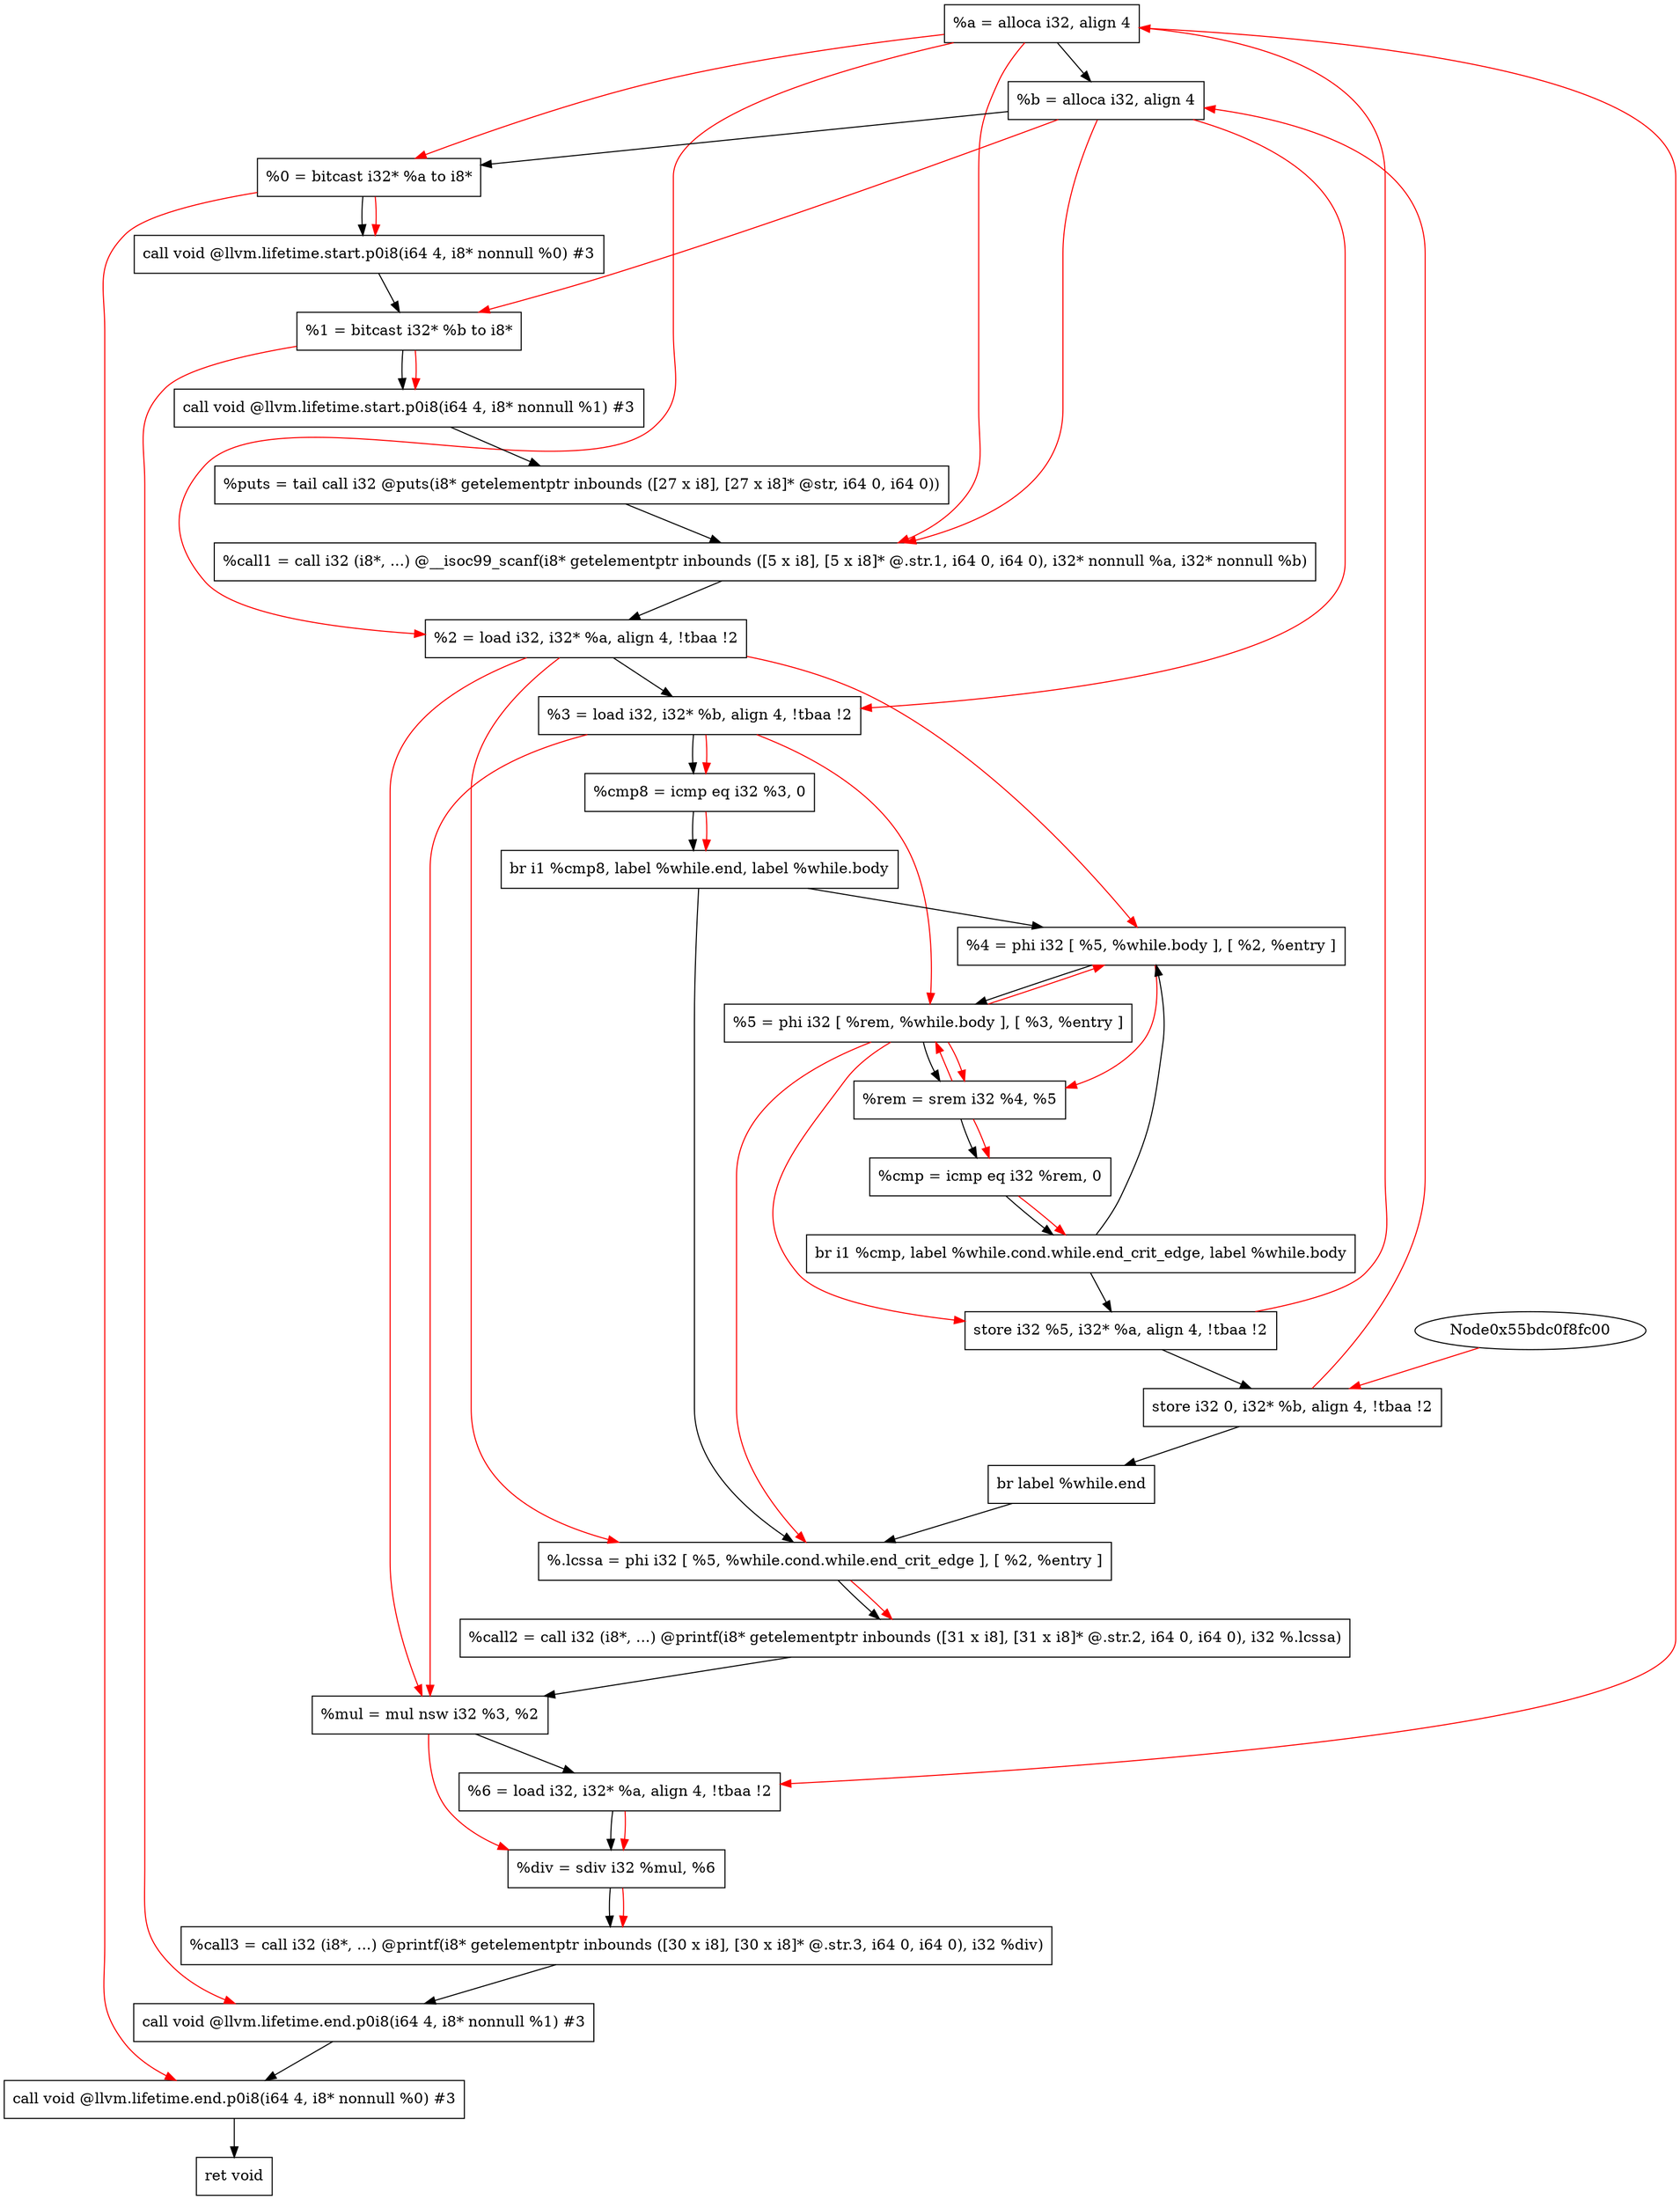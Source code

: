 digraph "CDFG for'func' function" {
	Node0x55bdc0f8d1b8[shape=record, label="  %a = alloca i32, align 4"];
	Node0x55bdc0f8d878[shape=record, label="  %b = alloca i32, align 4"];
	Node0x55bdc0f8d8f8[shape=record, label="  %0 = bitcast i32* %a to i8*"];
	Node0x55bdc0f8dd58[shape=record, label="  call void @llvm.lifetime.start.p0i8(i64 4, i8* nonnull %0) #3"];
	Node0x55bdc0f8de38[shape=record, label="  %1 = bitcast i32* %b to i8*"];
	Node0x55bdc0f8df38[shape=record, label="  call void @llvm.lifetime.start.p0i8(i64 4, i8* nonnull %1) #3"];
	Node0x55bdc0f8e300[shape=record, label="  %puts = tail call i32 @puts(i8* getelementptr inbounds ([27 x i8], [27 x i8]* @str, i64 0, i64 0))"];
	Node0x55bdc0f8e5b0[shape=record, label="  %call1 = call i32 (i8*, ...) @__isoc99_scanf(i8* getelementptr inbounds ([5 x i8], [5 x i8]* @.str.1, i64 0, i64 0), i32* nonnull %a, i32* nonnull %b)"];
	Node0x55bdc0f8e668[shape=record, label="  %2 = load i32, i32* %a, align 4, !tbaa !2"];
	Node0x55bdc0f8f5a8[shape=record, label="  %3 = load i32, i32* %b, align 4, !tbaa !2"];
	Node0x55bdc0f8fc60[shape=record, label="  %cmp8 = icmp eq i32 %3, 0"];
	Node0x55bdc0f22468[shape=record, label="  br i1 %cmp8, label %while.end, label %while.body"];
	Node0x55bdc0f8fed8[shape=record, label="  %4 = phi i32 [ %5, %while.body ], [ %2, %entry ]"];
	Node0x55bdc0f8ffe8[shape=record, label="  %5 = phi i32 [ %rem, %while.body ], [ %3, %entry ]"];
	Node0x55bdc0f900b0[shape=record, label="  %rem = srem i32 %4, %5"];
	Node0x55bdc0f90120[shape=record, label="  %cmp = icmp eq i32 %rem, 0"];
	Node0x55bdc0f22588[shape=record, label="  br i1 %cmp, label %while.cond.while.end_crit_edge, label %while.body"];
	Node0x55bdc0f90230[shape=record, label="  store i32 %5, i32* %a, align 4, !tbaa !2"];
	Node0x55bdc0f902b0[shape=record, label="  store i32 0, i32* %b, align 4, !tbaa !2"];
	Node0x55bdc0f8fe18[shape=record, label="  br label %while.end"];
	Node0x55bdc0f90308[shape=record, label="  %.lcssa = phi i32 [ %5, %while.cond.while.end_crit_edge ], [ %2, %entry ]"];
	Node0x55bdc0f90538[shape=record, label="  %call2 = call i32 (i8*, ...) @printf(i8* getelementptr inbounds ([31 x i8], [31 x i8]* @.str.2, i64 0, i64 0), i32 %.lcssa)"];
	Node0x55bdc0f907d0[shape=record, label="  %mul = mul nsw i32 %3, %2"];
	Node0x55bdc0f90848[shape=record, label="  %6 = load i32, i32* %a, align 4, !tbaa !2"];
	Node0x55bdc0f908c0[shape=record, label="  %div = sdiv i32 %mul, %6"];
	Node0x55bdc0f90a08[shape=record, label="  %call3 = call i32 (i8*, ...) @printf(i8* getelementptr inbounds ([30 x i8], [30 x i8]* @.str.3, i64 0, i64 0), i32 %div)"];
	Node0x55bdc0f90c78[shape=record, label="  call void @llvm.lifetime.end.p0i8(i64 4, i8* nonnull %1) #3"];
	Node0x55bdc0f90dd8[shape=record, label="  call void @llvm.lifetime.end.p0i8(i64 4, i8* nonnull %0) #3"];
	Node0x55bdc0f90e80[shape=record, label="  ret void"];
	Node0x55bdc0f8d1b8 -> Node0x55bdc0f8d878
	Node0x55bdc0f8d878 -> Node0x55bdc0f8d8f8
	Node0x55bdc0f8d8f8 -> Node0x55bdc0f8dd58
	Node0x55bdc0f8dd58 -> Node0x55bdc0f8de38
	Node0x55bdc0f8de38 -> Node0x55bdc0f8df38
	Node0x55bdc0f8df38 -> Node0x55bdc0f8e300
	Node0x55bdc0f8e300 -> Node0x55bdc0f8e5b0
	Node0x55bdc0f8e5b0 -> Node0x55bdc0f8e668
	Node0x55bdc0f8e668 -> Node0x55bdc0f8f5a8
	Node0x55bdc0f8f5a8 -> Node0x55bdc0f8fc60
	Node0x55bdc0f8fc60 -> Node0x55bdc0f22468
	Node0x55bdc0f22468 -> Node0x55bdc0f90308
	Node0x55bdc0f22468 -> Node0x55bdc0f8fed8
	Node0x55bdc0f8fed8 -> Node0x55bdc0f8ffe8
	Node0x55bdc0f8ffe8 -> Node0x55bdc0f900b0
	Node0x55bdc0f900b0 -> Node0x55bdc0f90120
	Node0x55bdc0f90120 -> Node0x55bdc0f22588
	Node0x55bdc0f22588 -> Node0x55bdc0f90230
	Node0x55bdc0f22588 -> Node0x55bdc0f8fed8
	Node0x55bdc0f90230 -> Node0x55bdc0f902b0
	Node0x55bdc0f902b0 -> Node0x55bdc0f8fe18
	Node0x55bdc0f8fe18 -> Node0x55bdc0f90308
	Node0x55bdc0f90308 -> Node0x55bdc0f90538
	Node0x55bdc0f90538 -> Node0x55bdc0f907d0
	Node0x55bdc0f907d0 -> Node0x55bdc0f90848
	Node0x55bdc0f90848 -> Node0x55bdc0f908c0
	Node0x55bdc0f908c0 -> Node0x55bdc0f90a08
	Node0x55bdc0f90a08 -> Node0x55bdc0f90c78
	Node0x55bdc0f90c78 -> Node0x55bdc0f90dd8
	Node0x55bdc0f90dd8 -> Node0x55bdc0f90e80
edge [color=red]
	Node0x55bdc0f8d1b8 -> Node0x55bdc0f8d8f8
	Node0x55bdc0f8d8f8 -> Node0x55bdc0f8dd58
	Node0x55bdc0f8d878 -> Node0x55bdc0f8de38
	Node0x55bdc0f8de38 -> Node0x55bdc0f8df38
	Node0x55bdc0f8d1b8 -> Node0x55bdc0f8e5b0
	Node0x55bdc0f8d878 -> Node0x55bdc0f8e5b0
	Node0x55bdc0f8d1b8 -> Node0x55bdc0f8e668
	Node0x55bdc0f8d878 -> Node0x55bdc0f8f5a8
	Node0x55bdc0f8f5a8 -> Node0x55bdc0f8fc60
	Node0x55bdc0f8fc60 -> Node0x55bdc0f22468
	Node0x55bdc0f8ffe8 -> Node0x55bdc0f8fed8
	Node0x55bdc0f8e668 -> Node0x55bdc0f8fed8
	Node0x55bdc0f900b0 -> Node0x55bdc0f8ffe8
	Node0x55bdc0f8f5a8 -> Node0x55bdc0f8ffe8
	Node0x55bdc0f8fed8 -> Node0x55bdc0f900b0
	Node0x55bdc0f8ffe8 -> Node0x55bdc0f900b0
	Node0x55bdc0f900b0 -> Node0x55bdc0f90120
	Node0x55bdc0f90120 -> Node0x55bdc0f22588
	Node0x55bdc0f8ffe8 -> Node0x55bdc0f90230
	Node0x55bdc0f90230 -> Node0x55bdc0f8d1b8
	Node0x55bdc0f8fc00 -> Node0x55bdc0f902b0
	Node0x55bdc0f902b0 -> Node0x55bdc0f8d878
	Node0x55bdc0f8ffe8 -> Node0x55bdc0f90308
	Node0x55bdc0f8e668 -> Node0x55bdc0f90308
	Node0x55bdc0f90308 -> Node0x55bdc0f90538
	Node0x55bdc0f8f5a8 -> Node0x55bdc0f907d0
	Node0x55bdc0f8e668 -> Node0x55bdc0f907d0
	Node0x55bdc0f8d1b8 -> Node0x55bdc0f90848
	Node0x55bdc0f907d0 -> Node0x55bdc0f908c0
	Node0x55bdc0f90848 -> Node0x55bdc0f908c0
	Node0x55bdc0f908c0 -> Node0x55bdc0f90a08
	Node0x55bdc0f8de38 -> Node0x55bdc0f90c78
	Node0x55bdc0f8d8f8 -> Node0x55bdc0f90dd8
}
